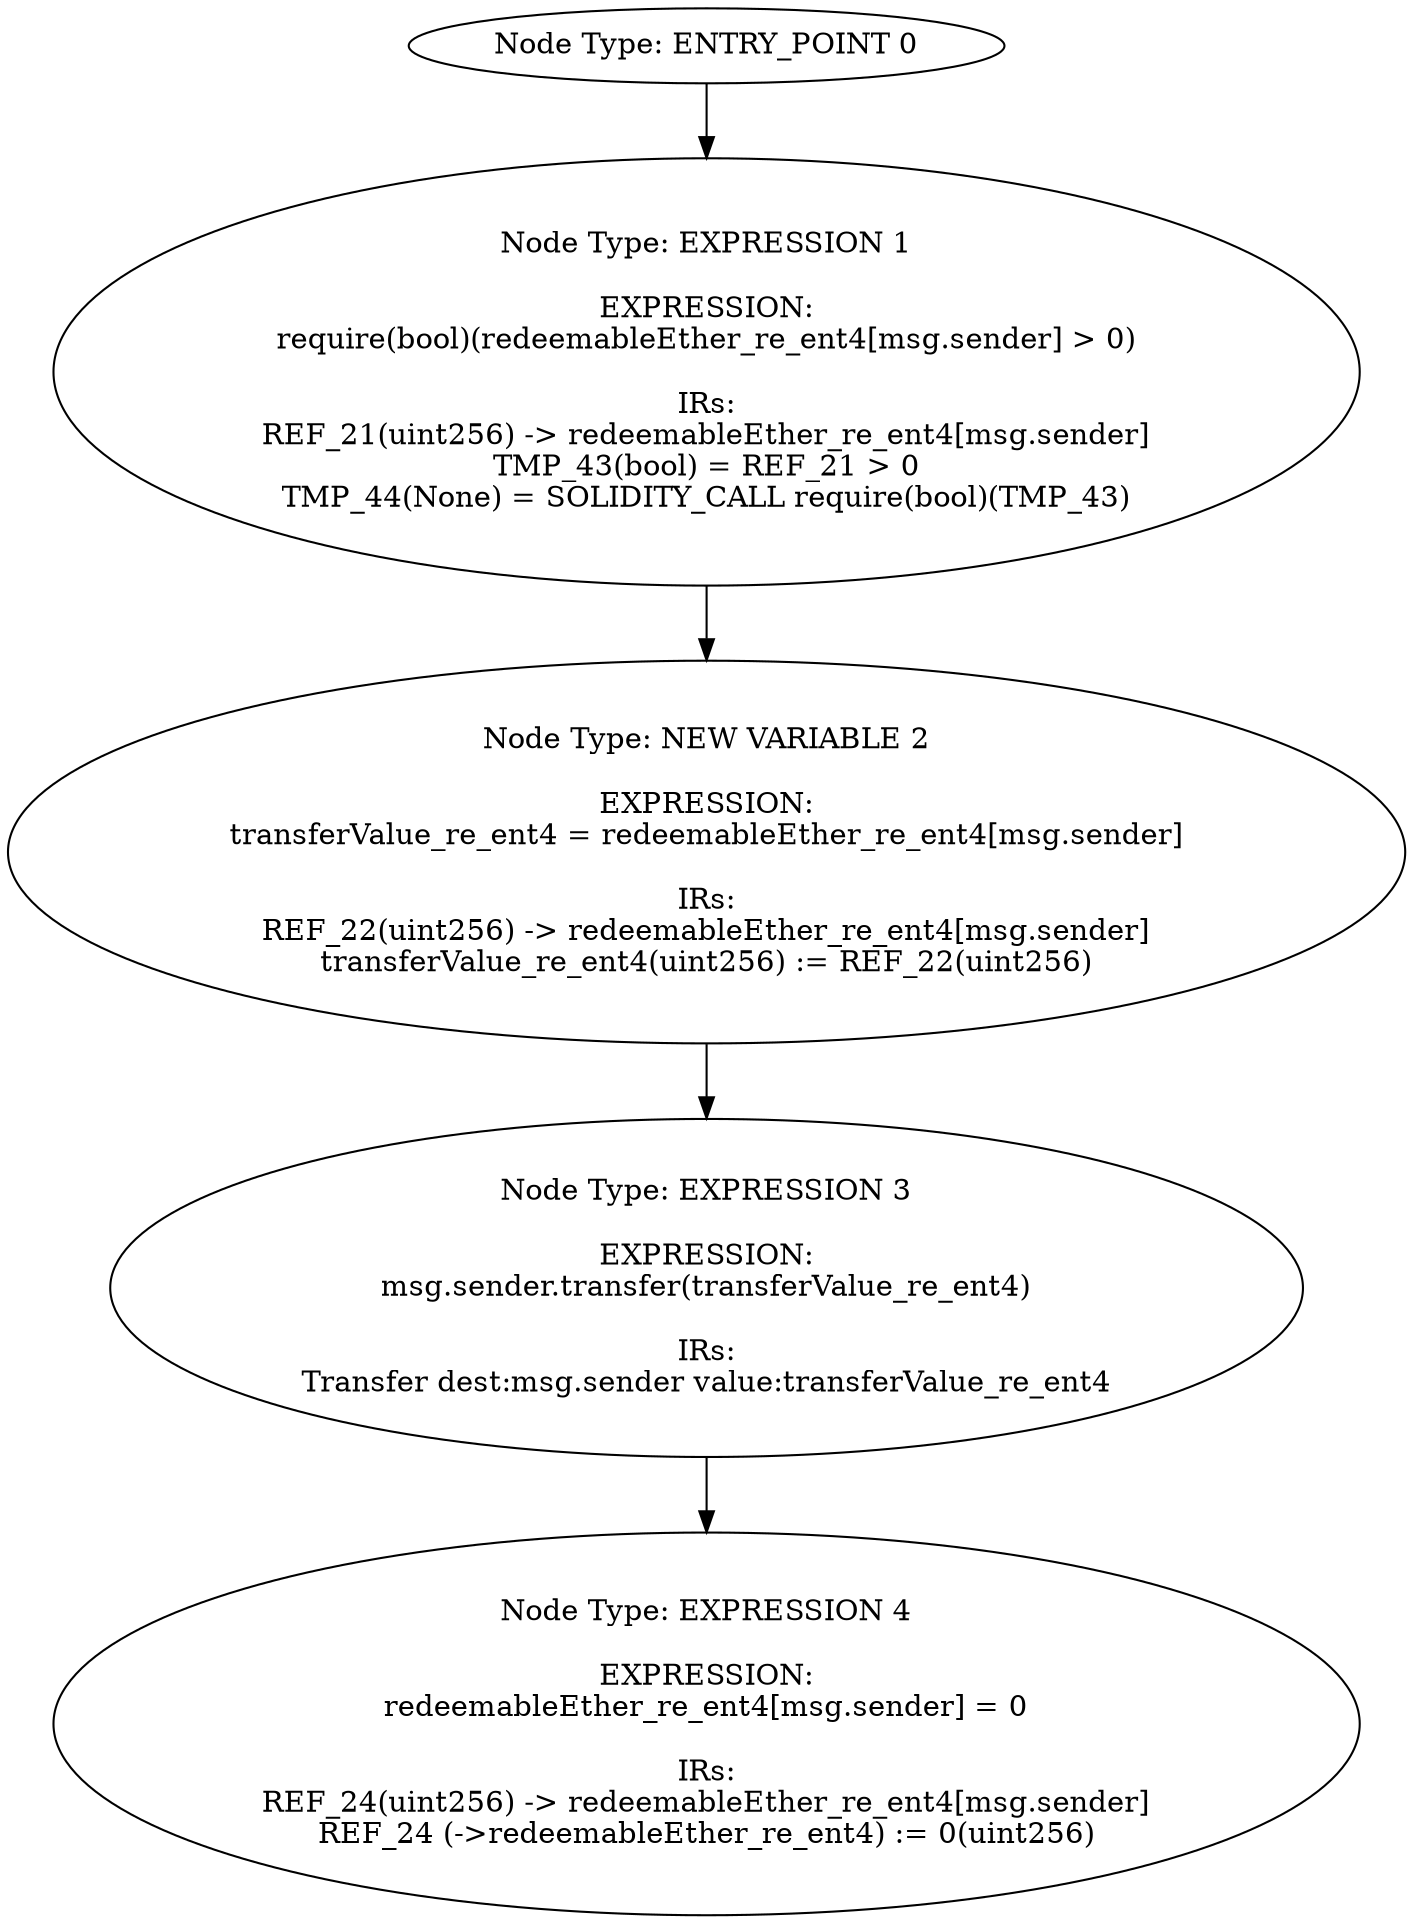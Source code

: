 digraph{
0[label="Node Type: ENTRY_POINT 0
"];
0->1;
1[label="Node Type: EXPRESSION 1

EXPRESSION:
require(bool)(redeemableEther_re_ent4[msg.sender] > 0)

IRs:
REF_21(uint256) -> redeemableEther_re_ent4[msg.sender]
TMP_43(bool) = REF_21 > 0
TMP_44(None) = SOLIDITY_CALL require(bool)(TMP_43)"];
1->2;
2[label="Node Type: NEW VARIABLE 2

EXPRESSION:
transferValue_re_ent4 = redeemableEther_re_ent4[msg.sender]

IRs:
REF_22(uint256) -> redeemableEther_re_ent4[msg.sender]
transferValue_re_ent4(uint256) := REF_22(uint256)"];
2->3;
3[label="Node Type: EXPRESSION 3

EXPRESSION:
msg.sender.transfer(transferValue_re_ent4)

IRs:
Transfer dest:msg.sender value:transferValue_re_ent4"];
3->4;
4[label="Node Type: EXPRESSION 4

EXPRESSION:
redeemableEther_re_ent4[msg.sender] = 0

IRs:
REF_24(uint256) -> redeemableEther_re_ent4[msg.sender]
REF_24 (->redeemableEther_re_ent4) := 0(uint256)"];
}
